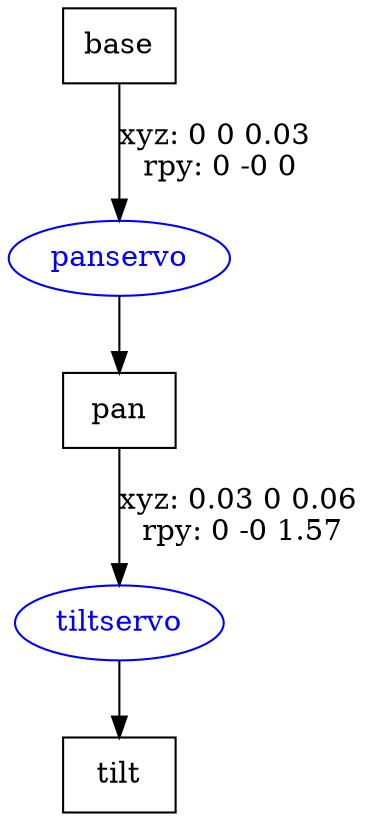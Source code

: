 digraph G {
node [shape=box];
"base" [label="base"];
"pan" [label="pan"];
"tilt" [label="tilt"];
node [shape=ellipse, color=blue, fontcolor=blue];
"base" -> "panservo" [label="xyz: 0 0 0.03 \nrpy: 0 -0 0"]
"panservo" -> "pan"
"pan" -> "tiltservo" [label="xyz: 0.03 0 0.06 \nrpy: 0 -0 1.57"]
"tiltservo" -> "tilt"
}
